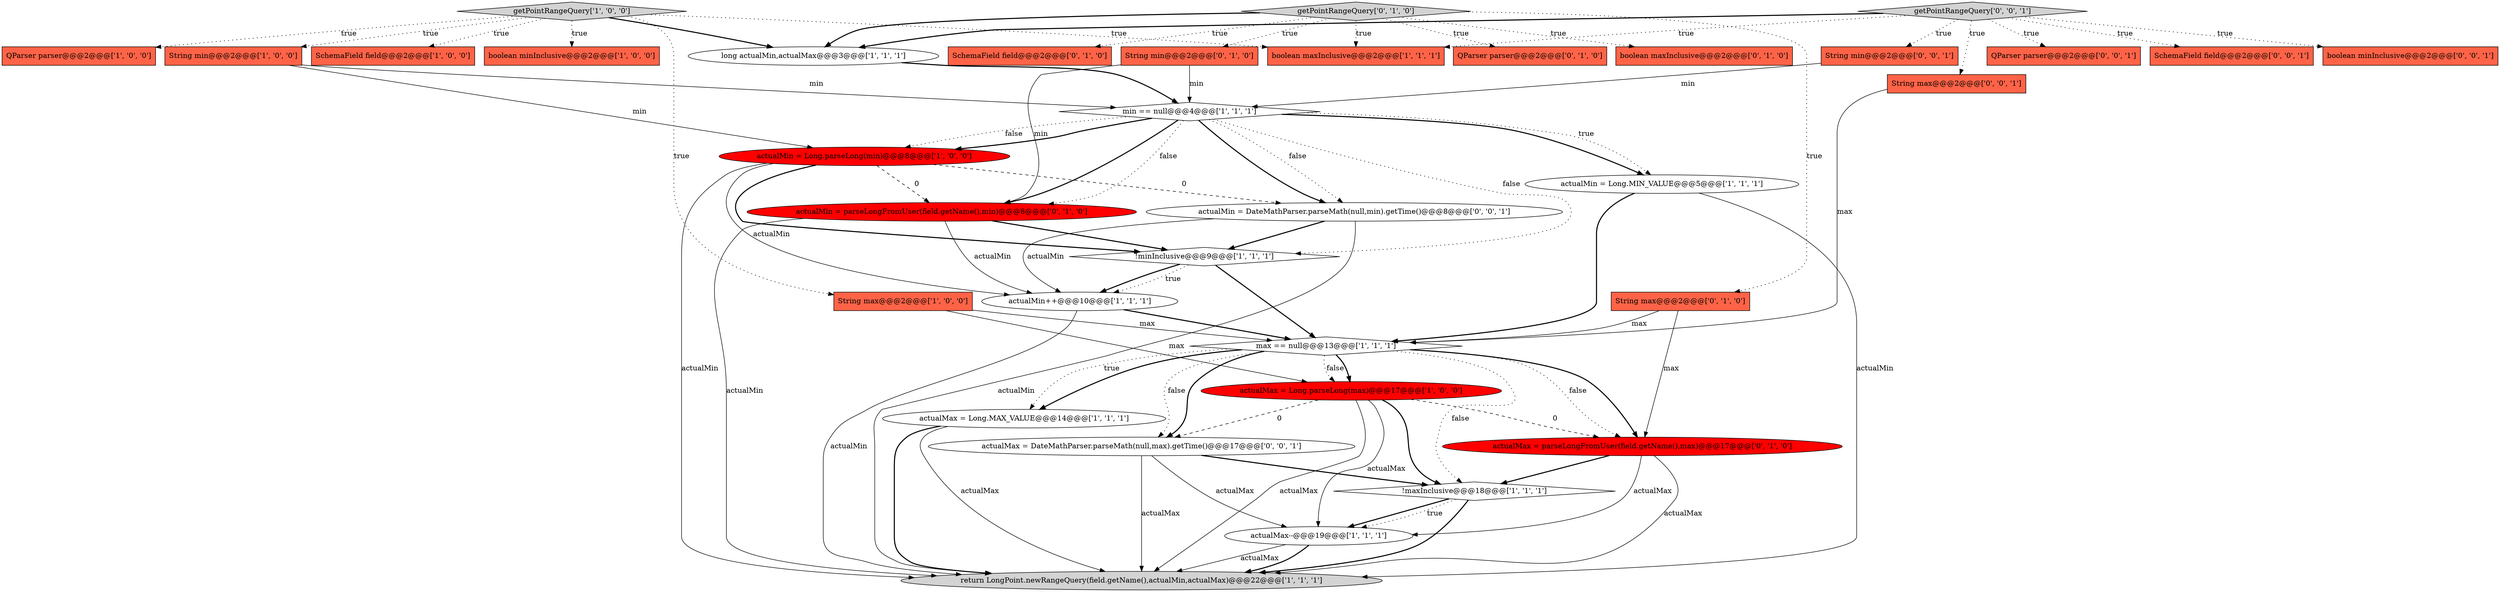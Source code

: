 digraph {
10 [style = filled, label = "QParser parser@@@2@@@['1', '0', '0']", fillcolor = tomato, shape = box image = "AAA0AAABBB1BBB"];
23 [style = filled, label = "String max@@@2@@@['0', '1', '0']", fillcolor = tomato, shape = box image = "AAA0AAABBB2BBB"];
33 [style = filled, label = "actualMax = DateMathParser.parseMath(null,max).getTime()@@@17@@@['0', '0', '1']", fillcolor = white, shape = ellipse image = "AAA0AAABBB3BBB"];
28 [style = filled, label = "QParser parser@@@2@@@['0', '0', '1']", fillcolor = tomato, shape = box image = "AAA0AAABBB3BBB"];
29 [style = filled, label = "String min@@@2@@@['0', '0', '1']", fillcolor = tomato, shape = box image = "AAA0AAABBB3BBB"];
17 [style = filled, label = "min == null@@@4@@@['1', '1', '1']", fillcolor = white, shape = diamond image = "AAA0AAABBB1BBB"];
20 [style = filled, label = "SchemaField field@@@2@@@['0', '1', '0']", fillcolor = tomato, shape = box image = "AAA0AAABBB2BBB"];
6 [style = filled, label = "getPointRangeQuery['1', '0', '0']", fillcolor = lightgray, shape = diamond image = "AAA0AAABBB1BBB"];
9 [style = filled, label = "!minInclusive@@@9@@@['1', '1', '1']", fillcolor = white, shape = diamond image = "AAA0AAABBB1BBB"];
30 [style = filled, label = "String max@@@2@@@['0', '0', '1']", fillcolor = tomato, shape = box image = "AAA0AAABBB3BBB"];
0 [style = filled, label = "actualMin++@@@10@@@['1', '1', '1']", fillcolor = white, shape = ellipse image = "AAA0AAABBB1BBB"];
32 [style = filled, label = "actualMin = DateMathParser.parseMath(null,min).getTime()@@@8@@@['0', '0', '1']", fillcolor = white, shape = ellipse image = "AAA0AAABBB3BBB"];
24 [style = filled, label = "actualMax = parseLongFromUser(field.getName(),max)@@@17@@@['0', '1', '0']", fillcolor = red, shape = ellipse image = "AAA1AAABBB2BBB"];
7 [style = filled, label = "actualMin = Long.MIN_VALUE@@@5@@@['1', '1', '1']", fillcolor = white, shape = ellipse image = "AAA0AAABBB1BBB"];
16 [style = filled, label = "actualMin = Long.parseLong(min)@@@8@@@['1', '0', '0']", fillcolor = red, shape = ellipse image = "AAA1AAABBB1BBB"];
11 [style = filled, label = "String min@@@2@@@['1', '0', '0']", fillcolor = tomato, shape = box image = "AAA0AAABBB1BBB"];
15 [style = filled, label = "actualMax--@@@19@@@['1', '1', '1']", fillcolor = white, shape = ellipse image = "AAA0AAABBB1BBB"];
22 [style = filled, label = "QParser parser@@@2@@@['0', '1', '0']", fillcolor = tomato, shape = box image = "AAA0AAABBB2BBB"];
27 [style = filled, label = "getPointRangeQuery['0', '0', '1']", fillcolor = lightgray, shape = diamond image = "AAA0AAABBB3BBB"];
5 [style = filled, label = "SchemaField field@@@2@@@['1', '0', '0']", fillcolor = tomato, shape = box image = "AAA0AAABBB1BBB"];
25 [style = filled, label = "getPointRangeQuery['0', '1', '0']", fillcolor = lightgray, shape = diamond image = "AAA0AAABBB2BBB"];
31 [style = filled, label = "SchemaField field@@@2@@@['0', '0', '1']", fillcolor = tomato, shape = box image = "AAA0AAABBB3BBB"];
21 [style = filled, label = "boolean maxInclusive@@@2@@@['0', '1', '0']", fillcolor = tomato, shape = box image = "AAA0AAABBB2BBB"];
13 [style = filled, label = "boolean maxInclusive@@@2@@@['1', '1', '1']", fillcolor = tomato, shape = box image = "AAA0AAABBB1BBB"];
12 [style = filled, label = "String max@@@2@@@['1', '0', '0']", fillcolor = tomato, shape = box image = "AAA0AAABBB1BBB"];
8 [style = filled, label = "!maxInclusive@@@18@@@['1', '1', '1']", fillcolor = white, shape = diamond image = "AAA0AAABBB1BBB"];
26 [style = filled, label = "String min@@@2@@@['0', '1', '0']", fillcolor = tomato, shape = box image = "AAA0AAABBB2BBB"];
1 [style = filled, label = "actualMax = Long.MAX_VALUE@@@14@@@['1', '1', '1']", fillcolor = white, shape = ellipse image = "AAA0AAABBB1BBB"];
3 [style = filled, label = "return LongPoint.newRangeQuery(field.getName(),actualMin,actualMax)@@@22@@@['1', '1', '1']", fillcolor = lightgray, shape = ellipse image = "AAA0AAABBB1BBB"];
14 [style = filled, label = "actualMax = Long.parseLong(max)@@@17@@@['1', '0', '0']", fillcolor = red, shape = ellipse image = "AAA1AAABBB1BBB"];
4 [style = filled, label = "long actualMin,actualMax@@@3@@@['1', '1', '1']", fillcolor = white, shape = ellipse image = "AAA0AAABBB1BBB"];
2 [style = filled, label = "boolean minInclusive@@@2@@@['1', '0', '0']", fillcolor = tomato, shape = box image = "AAA0AAABBB1BBB"];
34 [style = filled, label = "boolean minInclusive@@@2@@@['0', '0', '1']", fillcolor = tomato, shape = box image = "AAA0AAABBB3BBB"];
18 [style = filled, label = "max == null@@@13@@@['1', '1', '1']", fillcolor = white, shape = diamond image = "AAA0AAABBB1BBB"];
19 [style = filled, label = "actualMin = parseLongFromUser(field.getName(),min)@@@8@@@['0', '1', '0']", fillcolor = red, shape = ellipse image = "AAA1AAABBB2BBB"];
14->24 [style = dashed, label="0"];
26->17 [style = solid, label="min"];
11->16 [style = solid, label="min"];
16->32 [style = dashed, label="0"];
18->24 [style = dotted, label="false"];
19->0 [style = solid, label="actualMin"];
19->9 [style = bold, label=""];
32->3 [style = solid, label="actualMin"];
14->15 [style = solid, label="actualMax"];
6->11 [style = dotted, label="true"];
16->9 [style = bold, label=""];
17->16 [style = bold, label=""];
25->21 [style = dotted, label="true"];
6->13 [style = dotted, label="true"];
15->3 [style = solid, label="actualMax"];
14->33 [style = dashed, label="0"];
16->0 [style = solid, label="actualMin"];
33->3 [style = solid, label="actualMax"];
6->4 [style = bold, label=""];
17->16 [style = dotted, label="false"];
18->1 [style = bold, label=""];
18->8 [style = dotted, label="false"];
27->29 [style = dotted, label="true"];
17->32 [style = dotted, label="false"];
17->9 [style = dotted, label="false"];
25->20 [style = dotted, label="true"];
11->17 [style = solid, label="min"];
14->8 [style = bold, label=""];
6->12 [style = dotted, label="true"];
25->23 [style = dotted, label="true"];
24->8 [style = bold, label=""];
33->8 [style = bold, label=""];
25->26 [style = dotted, label="true"];
0->3 [style = solid, label="actualMin"];
18->24 [style = bold, label=""];
9->0 [style = dotted, label="true"];
8->15 [style = bold, label=""];
4->17 [style = bold, label=""];
16->19 [style = dashed, label="0"];
26->19 [style = solid, label="min"];
23->18 [style = solid, label="max"];
18->1 [style = dotted, label="true"];
24->3 [style = solid, label="actualMax"];
8->3 [style = bold, label=""];
18->33 [style = bold, label=""];
1->3 [style = bold, label=""];
8->15 [style = dotted, label="true"];
32->0 [style = solid, label="actualMin"];
27->13 [style = dotted, label="true"];
25->13 [style = dotted, label="true"];
15->3 [style = bold, label=""];
6->10 [style = dotted, label="true"];
32->9 [style = bold, label=""];
6->2 [style = dotted, label="true"];
9->18 [style = bold, label=""];
14->3 [style = solid, label="actualMax"];
27->31 [style = dotted, label="true"];
33->15 [style = solid, label="actualMax"];
7->18 [style = bold, label=""];
0->18 [style = bold, label=""];
18->33 [style = dotted, label="false"];
24->15 [style = solid, label="actualMax"];
30->18 [style = solid, label="max"];
18->14 [style = dotted, label="false"];
7->3 [style = solid, label="actualMin"];
12->18 [style = solid, label="max"];
9->0 [style = bold, label=""];
27->34 [style = dotted, label="true"];
17->19 [style = dotted, label="false"];
25->4 [style = bold, label=""];
17->32 [style = bold, label=""];
17->19 [style = bold, label=""];
17->7 [style = bold, label=""];
27->28 [style = dotted, label="true"];
27->4 [style = bold, label=""];
27->30 [style = dotted, label="true"];
23->24 [style = solid, label="max"];
1->3 [style = solid, label="actualMax"];
12->14 [style = solid, label="max"];
16->3 [style = solid, label="actualMin"];
25->22 [style = dotted, label="true"];
17->7 [style = dotted, label="true"];
19->3 [style = solid, label="actualMin"];
29->17 [style = solid, label="min"];
18->14 [style = bold, label=""];
6->5 [style = dotted, label="true"];
}
